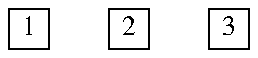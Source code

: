.PS
lineweight=.003
box ht 0.2 wid 0.2 "1"
move to (0.5, 0); A: box same "2"
box same "3" with .w at A.e + .3,0
.PE
